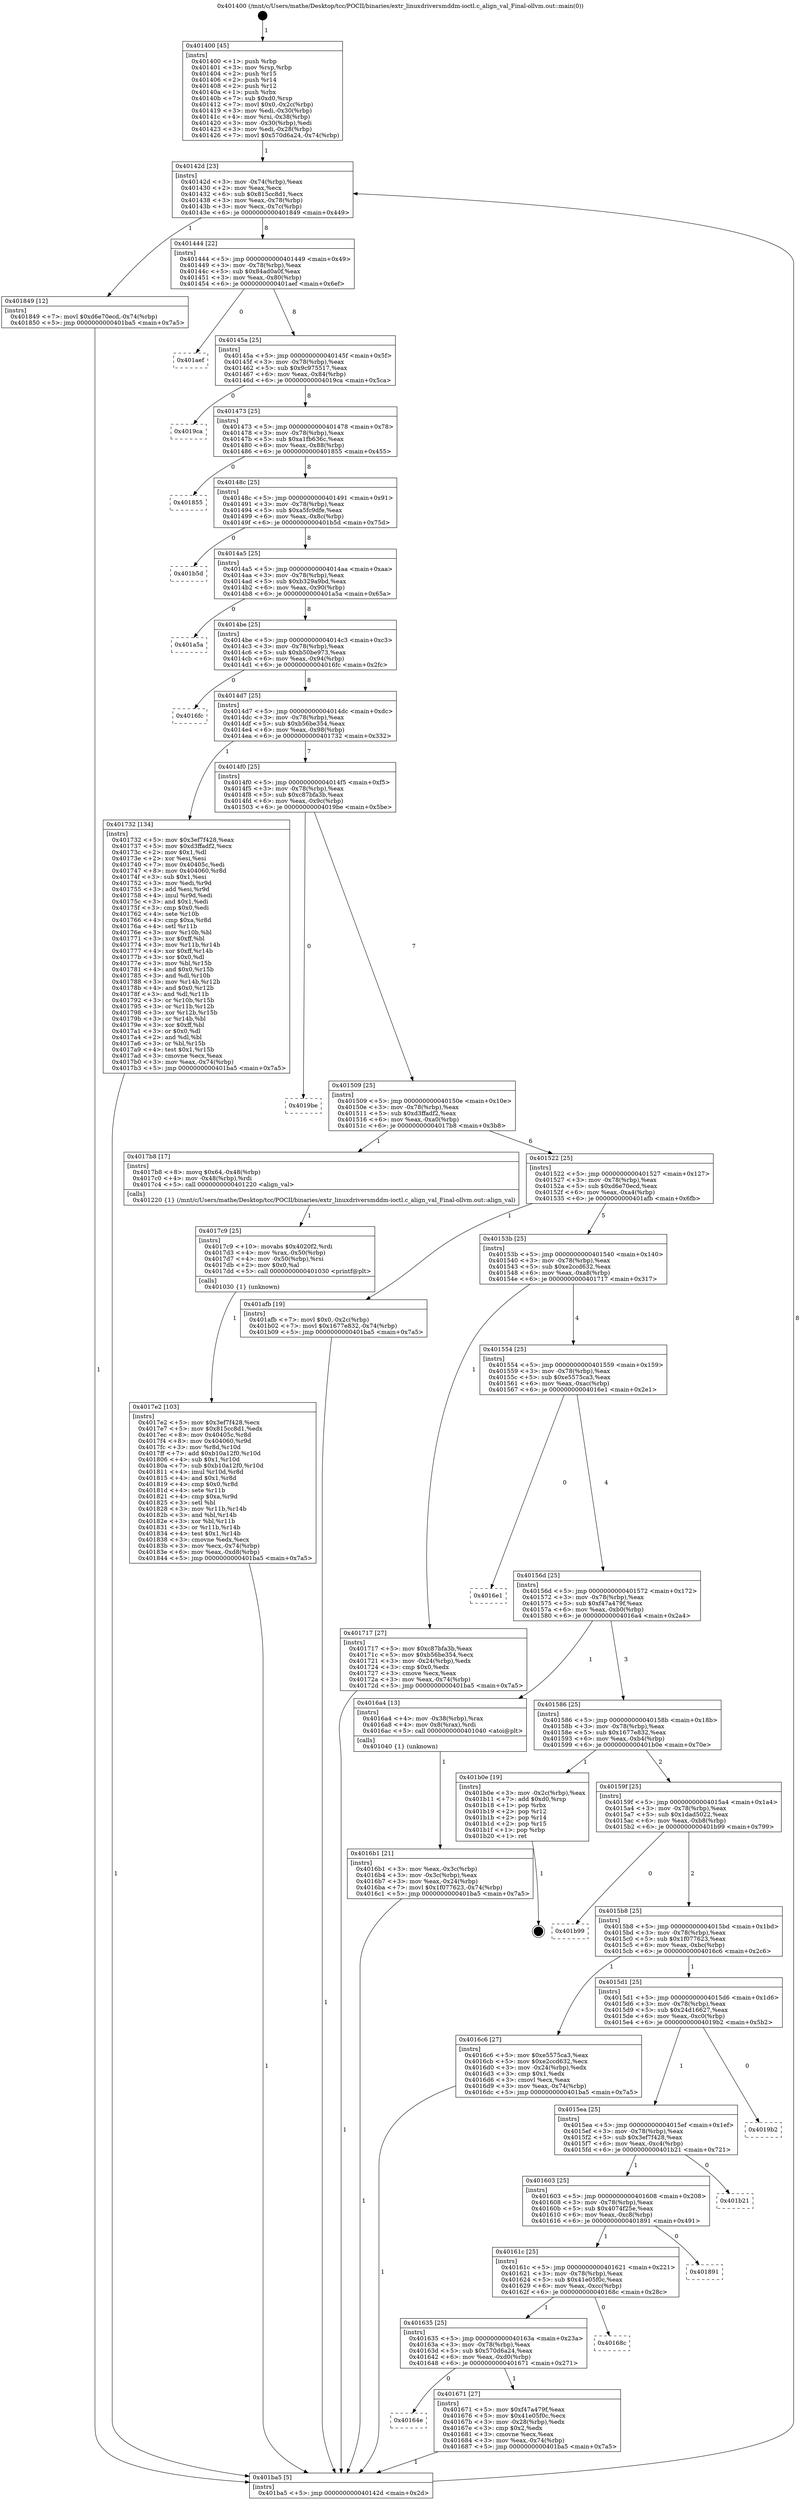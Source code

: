 digraph "0x401400" {
  label = "0x401400 (/mnt/c/Users/mathe/Desktop/tcc/POCII/binaries/extr_linuxdriversmddm-ioctl.c_align_val_Final-ollvm.out::main(0))"
  labelloc = "t"
  node[shape=record]

  Entry [label="",width=0.3,height=0.3,shape=circle,fillcolor=black,style=filled]
  "0x40142d" [label="{
     0x40142d [23]\l
     | [instrs]\l
     &nbsp;&nbsp;0x40142d \<+3\>: mov -0x74(%rbp),%eax\l
     &nbsp;&nbsp;0x401430 \<+2\>: mov %eax,%ecx\l
     &nbsp;&nbsp;0x401432 \<+6\>: sub $0x815cc8d1,%ecx\l
     &nbsp;&nbsp;0x401438 \<+3\>: mov %eax,-0x78(%rbp)\l
     &nbsp;&nbsp;0x40143b \<+3\>: mov %ecx,-0x7c(%rbp)\l
     &nbsp;&nbsp;0x40143e \<+6\>: je 0000000000401849 \<main+0x449\>\l
  }"]
  "0x401849" [label="{
     0x401849 [12]\l
     | [instrs]\l
     &nbsp;&nbsp;0x401849 \<+7\>: movl $0xd6e70ecd,-0x74(%rbp)\l
     &nbsp;&nbsp;0x401850 \<+5\>: jmp 0000000000401ba5 \<main+0x7a5\>\l
  }"]
  "0x401444" [label="{
     0x401444 [22]\l
     | [instrs]\l
     &nbsp;&nbsp;0x401444 \<+5\>: jmp 0000000000401449 \<main+0x49\>\l
     &nbsp;&nbsp;0x401449 \<+3\>: mov -0x78(%rbp),%eax\l
     &nbsp;&nbsp;0x40144c \<+5\>: sub $0x84ad0a0f,%eax\l
     &nbsp;&nbsp;0x401451 \<+3\>: mov %eax,-0x80(%rbp)\l
     &nbsp;&nbsp;0x401454 \<+6\>: je 0000000000401aef \<main+0x6ef\>\l
  }"]
  Exit [label="",width=0.3,height=0.3,shape=circle,fillcolor=black,style=filled,peripheries=2]
  "0x401aef" [label="{
     0x401aef\l
  }", style=dashed]
  "0x40145a" [label="{
     0x40145a [25]\l
     | [instrs]\l
     &nbsp;&nbsp;0x40145a \<+5\>: jmp 000000000040145f \<main+0x5f\>\l
     &nbsp;&nbsp;0x40145f \<+3\>: mov -0x78(%rbp),%eax\l
     &nbsp;&nbsp;0x401462 \<+5\>: sub $0x9c975517,%eax\l
     &nbsp;&nbsp;0x401467 \<+6\>: mov %eax,-0x84(%rbp)\l
     &nbsp;&nbsp;0x40146d \<+6\>: je 00000000004019ca \<main+0x5ca\>\l
  }"]
  "0x4017e2" [label="{
     0x4017e2 [103]\l
     | [instrs]\l
     &nbsp;&nbsp;0x4017e2 \<+5\>: mov $0x3ef7f428,%ecx\l
     &nbsp;&nbsp;0x4017e7 \<+5\>: mov $0x815cc8d1,%edx\l
     &nbsp;&nbsp;0x4017ec \<+8\>: mov 0x40405c,%r8d\l
     &nbsp;&nbsp;0x4017f4 \<+8\>: mov 0x404060,%r9d\l
     &nbsp;&nbsp;0x4017fc \<+3\>: mov %r8d,%r10d\l
     &nbsp;&nbsp;0x4017ff \<+7\>: add $0xb10a12f0,%r10d\l
     &nbsp;&nbsp;0x401806 \<+4\>: sub $0x1,%r10d\l
     &nbsp;&nbsp;0x40180a \<+7\>: sub $0xb10a12f0,%r10d\l
     &nbsp;&nbsp;0x401811 \<+4\>: imul %r10d,%r8d\l
     &nbsp;&nbsp;0x401815 \<+4\>: and $0x1,%r8d\l
     &nbsp;&nbsp;0x401819 \<+4\>: cmp $0x0,%r8d\l
     &nbsp;&nbsp;0x40181d \<+4\>: sete %r11b\l
     &nbsp;&nbsp;0x401821 \<+4\>: cmp $0xa,%r9d\l
     &nbsp;&nbsp;0x401825 \<+3\>: setl %bl\l
     &nbsp;&nbsp;0x401828 \<+3\>: mov %r11b,%r14b\l
     &nbsp;&nbsp;0x40182b \<+3\>: and %bl,%r14b\l
     &nbsp;&nbsp;0x40182e \<+3\>: xor %bl,%r11b\l
     &nbsp;&nbsp;0x401831 \<+3\>: or %r11b,%r14b\l
     &nbsp;&nbsp;0x401834 \<+4\>: test $0x1,%r14b\l
     &nbsp;&nbsp;0x401838 \<+3\>: cmovne %edx,%ecx\l
     &nbsp;&nbsp;0x40183b \<+3\>: mov %ecx,-0x74(%rbp)\l
     &nbsp;&nbsp;0x40183e \<+6\>: mov %eax,-0xd8(%rbp)\l
     &nbsp;&nbsp;0x401844 \<+5\>: jmp 0000000000401ba5 \<main+0x7a5\>\l
  }"]
  "0x4019ca" [label="{
     0x4019ca\l
  }", style=dashed]
  "0x401473" [label="{
     0x401473 [25]\l
     | [instrs]\l
     &nbsp;&nbsp;0x401473 \<+5\>: jmp 0000000000401478 \<main+0x78\>\l
     &nbsp;&nbsp;0x401478 \<+3\>: mov -0x78(%rbp),%eax\l
     &nbsp;&nbsp;0x40147b \<+5\>: sub $0xa1fb636c,%eax\l
     &nbsp;&nbsp;0x401480 \<+6\>: mov %eax,-0x88(%rbp)\l
     &nbsp;&nbsp;0x401486 \<+6\>: je 0000000000401855 \<main+0x455\>\l
  }"]
  "0x4017c9" [label="{
     0x4017c9 [25]\l
     | [instrs]\l
     &nbsp;&nbsp;0x4017c9 \<+10\>: movabs $0x4020f2,%rdi\l
     &nbsp;&nbsp;0x4017d3 \<+4\>: mov %rax,-0x50(%rbp)\l
     &nbsp;&nbsp;0x4017d7 \<+4\>: mov -0x50(%rbp),%rsi\l
     &nbsp;&nbsp;0x4017db \<+2\>: mov $0x0,%al\l
     &nbsp;&nbsp;0x4017dd \<+5\>: call 0000000000401030 \<printf@plt\>\l
     | [calls]\l
     &nbsp;&nbsp;0x401030 \{1\} (unknown)\l
  }"]
  "0x401855" [label="{
     0x401855\l
  }", style=dashed]
  "0x40148c" [label="{
     0x40148c [25]\l
     | [instrs]\l
     &nbsp;&nbsp;0x40148c \<+5\>: jmp 0000000000401491 \<main+0x91\>\l
     &nbsp;&nbsp;0x401491 \<+3\>: mov -0x78(%rbp),%eax\l
     &nbsp;&nbsp;0x401494 \<+5\>: sub $0xa5fc9dfe,%eax\l
     &nbsp;&nbsp;0x401499 \<+6\>: mov %eax,-0x8c(%rbp)\l
     &nbsp;&nbsp;0x40149f \<+6\>: je 0000000000401b5d \<main+0x75d\>\l
  }"]
  "0x4016b1" [label="{
     0x4016b1 [21]\l
     | [instrs]\l
     &nbsp;&nbsp;0x4016b1 \<+3\>: mov %eax,-0x3c(%rbp)\l
     &nbsp;&nbsp;0x4016b4 \<+3\>: mov -0x3c(%rbp),%eax\l
     &nbsp;&nbsp;0x4016b7 \<+3\>: mov %eax,-0x24(%rbp)\l
     &nbsp;&nbsp;0x4016ba \<+7\>: movl $0x1f077623,-0x74(%rbp)\l
     &nbsp;&nbsp;0x4016c1 \<+5\>: jmp 0000000000401ba5 \<main+0x7a5\>\l
  }"]
  "0x401b5d" [label="{
     0x401b5d\l
  }", style=dashed]
  "0x4014a5" [label="{
     0x4014a5 [25]\l
     | [instrs]\l
     &nbsp;&nbsp;0x4014a5 \<+5\>: jmp 00000000004014aa \<main+0xaa\>\l
     &nbsp;&nbsp;0x4014aa \<+3\>: mov -0x78(%rbp),%eax\l
     &nbsp;&nbsp;0x4014ad \<+5\>: sub $0xb329a9bd,%eax\l
     &nbsp;&nbsp;0x4014b2 \<+6\>: mov %eax,-0x90(%rbp)\l
     &nbsp;&nbsp;0x4014b8 \<+6\>: je 0000000000401a5a \<main+0x65a\>\l
  }"]
  "0x401400" [label="{
     0x401400 [45]\l
     | [instrs]\l
     &nbsp;&nbsp;0x401400 \<+1\>: push %rbp\l
     &nbsp;&nbsp;0x401401 \<+3\>: mov %rsp,%rbp\l
     &nbsp;&nbsp;0x401404 \<+2\>: push %r15\l
     &nbsp;&nbsp;0x401406 \<+2\>: push %r14\l
     &nbsp;&nbsp;0x401408 \<+2\>: push %r12\l
     &nbsp;&nbsp;0x40140a \<+1\>: push %rbx\l
     &nbsp;&nbsp;0x40140b \<+7\>: sub $0xd0,%rsp\l
     &nbsp;&nbsp;0x401412 \<+7\>: movl $0x0,-0x2c(%rbp)\l
     &nbsp;&nbsp;0x401419 \<+3\>: mov %edi,-0x30(%rbp)\l
     &nbsp;&nbsp;0x40141c \<+4\>: mov %rsi,-0x38(%rbp)\l
     &nbsp;&nbsp;0x401420 \<+3\>: mov -0x30(%rbp),%edi\l
     &nbsp;&nbsp;0x401423 \<+3\>: mov %edi,-0x28(%rbp)\l
     &nbsp;&nbsp;0x401426 \<+7\>: movl $0x570d6a24,-0x74(%rbp)\l
  }"]
  "0x401a5a" [label="{
     0x401a5a\l
  }", style=dashed]
  "0x4014be" [label="{
     0x4014be [25]\l
     | [instrs]\l
     &nbsp;&nbsp;0x4014be \<+5\>: jmp 00000000004014c3 \<main+0xc3\>\l
     &nbsp;&nbsp;0x4014c3 \<+3\>: mov -0x78(%rbp),%eax\l
     &nbsp;&nbsp;0x4014c6 \<+5\>: sub $0xb50be973,%eax\l
     &nbsp;&nbsp;0x4014cb \<+6\>: mov %eax,-0x94(%rbp)\l
     &nbsp;&nbsp;0x4014d1 \<+6\>: je 00000000004016fc \<main+0x2fc\>\l
  }"]
  "0x401ba5" [label="{
     0x401ba5 [5]\l
     | [instrs]\l
     &nbsp;&nbsp;0x401ba5 \<+5\>: jmp 000000000040142d \<main+0x2d\>\l
  }"]
  "0x4016fc" [label="{
     0x4016fc\l
  }", style=dashed]
  "0x4014d7" [label="{
     0x4014d7 [25]\l
     | [instrs]\l
     &nbsp;&nbsp;0x4014d7 \<+5\>: jmp 00000000004014dc \<main+0xdc\>\l
     &nbsp;&nbsp;0x4014dc \<+3\>: mov -0x78(%rbp),%eax\l
     &nbsp;&nbsp;0x4014df \<+5\>: sub $0xb56be354,%eax\l
     &nbsp;&nbsp;0x4014e4 \<+6\>: mov %eax,-0x98(%rbp)\l
     &nbsp;&nbsp;0x4014ea \<+6\>: je 0000000000401732 \<main+0x332\>\l
  }"]
  "0x40164e" [label="{
     0x40164e\l
  }", style=dashed]
  "0x401732" [label="{
     0x401732 [134]\l
     | [instrs]\l
     &nbsp;&nbsp;0x401732 \<+5\>: mov $0x3ef7f428,%eax\l
     &nbsp;&nbsp;0x401737 \<+5\>: mov $0xd3ffadf2,%ecx\l
     &nbsp;&nbsp;0x40173c \<+2\>: mov $0x1,%dl\l
     &nbsp;&nbsp;0x40173e \<+2\>: xor %esi,%esi\l
     &nbsp;&nbsp;0x401740 \<+7\>: mov 0x40405c,%edi\l
     &nbsp;&nbsp;0x401747 \<+8\>: mov 0x404060,%r8d\l
     &nbsp;&nbsp;0x40174f \<+3\>: sub $0x1,%esi\l
     &nbsp;&nbsp;0x401752 \<+3\>: mov %edi,%r9d\l
     &nbsp;&nbsp;0x401755 \<+3\>: add %esi,%r9d\l
     &nbsp;&nbsp;0x401758 \<+4\>: imul %r9d,%edi\l
     &nbsp;&nbsp;0x40175c \<+3\>: and $0x1,%edi\l
     &nbsp;&nbsp;0x40175f \<+3\>: cmp $0x0,%edi\l
     &nbsp;&nbsp;0x401762 \<+4\>: sete %r10b\l
     &nbsp;&nbsp;0x401766 \<+4\>: cmp $0xa,%r8d\l
     &nbsp;&nbsp;0x40176a \<+4\>: setl %r11b\l
     &nbsp;&nbsp;0x40176e \<+3\>: mov %r10b,%bl\l
     &nbsp;&nbsp;0x401771 \<+3\>: xor $0xff,%bl\l
     &nbsp;&nbsp;0x401774 \<+3\>: mov %r11b,%r14b\l
     &nbsp;&nbsp;0x401777 \<+4\>: xor $0xff,%r14b\l
     &nbsp;&nbsp;0x40177b \<+3\>: xor $0x0,%dl\l
     &nbsp;&nbsp;0x40177e \<+3\>: mov %bl,%r15b\l
     &nbsp;&nbsp;0x401781 \<+4\>: and $0x0,%r15b\l
     &nbsp;&nbsp;0x401785 \<+3\>: and %dl,%r10b\l
     &nbsp;&nbsp;0x401788 \<+3\>: mov %r14b,%r12b\l
     &nbsp;&nbsp;0x40178b \<+4\>: and $0x0,%r12b\l
     &nbsp;&nbsp;0x40178f \<+3\>: and %dl,%r11b\l
     &nbsp;&nbsp;0x401792 \<+3\>: or %r10b,%r15b\l
     &nbsp;&nbsp;0x401795 \<+3\>: or %r11b,%r12b\l
     &nbsp;&nbsp;0x401798 \<+3\>: xor %r12b,%r15b\l
     &nbsp;&nbsp;0x40179b \<+3\>: or %r14b,%bl\l
     &nbsp;&nbsp;0x40179e \<+3\>: xor $0xff,%bl\l
     &nbsp;&nbsp;0x4017a1 \<+3\>: or $0x0,%dl\l
     &nbsp;&nbsp;0x4017a4 \<+2\>: and %dl,%bl\l
     &nbsp;&nbsp;0x4017a6 \<+3\>: or %bl,%r15b\l
     &nbsp;&nbsp;0x4017a9 \<+4\>: test $0x1,%r15b\l
     &nbsp;&nbsp;0x4017ad \<+3\>: cmovne %ecx,%eax\l
     &nbsp;&nbsp;0x4017b0 \<+3\>: mov %eax,-0x74(%rbp)\l
     &nbsp;&nbsp;0x4017b3 \<+5\>: jmp 0000000000401ba5 \<main+0x7a5\>\l
  }"]
  "0x4014f0" [label="{
     0x4014f0 [25]\l
     | [instrs]\l
     &nbsp;&nbsp;0x4014f0 \<+5\>: jmp 00000000004014f5 \<main+0xf5\>\l
     &nbsp;&nbsp;0x4014f5 \<+3\>: mov -0x78(%rbp),%eax\l
     &nbsp;&nbsp;0x4014f8 \<+5\>: sub $0xc87bfa3b,%eax\l
     &nbsp;&nbsp;0x4014fd \<+6\>: mov %eax,-0x9c(%rbp)\l
     &nbsp;&nbsp;0x401503 \<+6\>: je 00000000004019be \<main+0x5be\>\l
  }"]
  "0x401671" [label="{
     0x401671 [27]\l
     | [instrs]\l
     &nbsp;&nbsp;0x401671 \<+5\>: mov $0xf47a479f,%eax\l
     &nbsp;&nbsp;0x401676 \<+5\>: mov $0x41e05f0c,%ecx\l
     &nbsp;&nbsp;0x40167b \<+3\>: mov -0x28(%rbp),%edx\l
     &nbsp;&nbsp;0x40167e \<+3\>: cmp $0x2,%edx\l
     &nbsp;&nbsp;0x401681 \<+3\>: cmovne %ecx,%eax\l
     &nbsp;&nbsp;0x401684 \<+3\>: mov %eax,-0x74(%rbp)\l
     &nbsp;&nbsp;0x401687 \<+5\>: jmp 0000000000401ba5 \<main+0x7a5\>\l
  }"]
  "0x4019be" [label="{
     0x4019be\l
  }", style=dashed]
  "0x401509" [label="{
     0x401509 [25]\l
     | [instrs]\l
     &nbsp;&nbsp;0x401509 \<+5\>: jmp 000000000040150e \<main+0x10e\>\l
     &nbsp;&nbsp;0x40150e \<+3\>: mov -0x78(%rbp),%eax\l
     &nbsp;&nbsp;0x401511 \<+5\>: sub $0xd3ffadf2,%eax\l
     &nbsp;&nbsp;0x401516 \<+6\>: mov %eax,-0xa0(%rbp)\l
     &nbsp;&nbsp;0x40151c \<+6\>: je 00000000004017b8 \<main+0x3b8\>\l
  }"]
  "0x401635" [label="{
     0x401635 [25]\l
     | [instrs]\l
     &nbsp;&nbsp;0x401635 \<+5\>: jmp 000000000040163a \<main+0x23a\>\l
     &nbsp;&nbsp;0x40163a \<+3\>: mov -0x78(%rbp),%eax\l
     &nbsp;&nbsp;0x40163d \<+5\>: sub $0x570d6a24,%eax\l
     &nbsp;&nbsp;0x401642 \<+6\>: mov %eax,-0xd0(%rbp)\l
     &nbsp;&nbsp;0x401648 \<+6\>: je 0000000000401671 \<main+0x271\>\l
  }"]
  "0x4017b8" [label="{
     0x4017b8 [17]\l
     | [instrs]\l
     &nbsp;&nbsp;0x4017b8 \<+8\>: movq $0x64,-0x48(%rbp)\l
     &nbsp;&nbsp;0x4017c0 \<+4\>: mov -0x48(%rbp),%rdi\l
     &nbsp;&nbsp;0x4017c4 \<+5\>: call 0000000000401220 \<align_val\>\l
     | [calls]\l
     &nbsp;&nbsp;0x401220 \{1\} (/mnt/c/Users/mathe/Desktop/tcc/POCII/binaries/extr_linuxdriversmddm-ioctl.c_align_val_Final-ollvm.out::align_val)\l
  }"]
  "0x401522" [label="{
     0x401522 [25]\l
     | [instrs]\l
     &nbsp;&nbsp;0x401522 \<+5\>: jmp 0000000000401527 \<main+0x127\>\l
     &nbsp;&nbsp;0x401527 \<+3\>: mov -0x78(%rbp),%eax\l
     &nbsp;&nbsp;0x40152a \<+5\>: sub $0xd6e70ecd,%eax\l
     &nbsp;&nbsp;0x40152f \<+6\>: mov %eax,-0xa4(%rbp)\l
     &nbsp;&nbsp;0x401535 \<+6\>: je 0000000000401afb \<main+0x6fb\>\l
  }"]
  "0x40168c" [label="{
     0x40168c\l
  }", style=dashed]
  "0x401afb" [label="{
     0x401afb [19]\l
     | [instrs]\l
     &nbsp;&nbsp;0x401afb \<+7\>: movl $0x0,-0x2c(%rbp)\l
     &nbsp;&nbsp;0x401b02 \<+7\>: movl $0x1677e832,-0x74(%rbp)\l
     &nbsp;&nbsp;0x401b09 \<+5\>: jmp 0000000000401ba5 \<main+0x7a5\>\l
  }"]
  "0x40153b" [label="{
     0x40153b [25]\l
     | [instrs]\l
     &nbsp;&nbsp;0x40153b \<+5\>: jmp 0000000000401540 \<main+0x140\>\l
     &nbsp;&nbsp;0x401540 \<+3\>: mov -0x78(%rbp),%eax\l
     &nbsp;&nbsp;0x401543 \<+5\>: sub $0xe2ccd632,%eax\l
     &nbsp;&nbsp;0x401548 \<+6\>: mov %eax,-0xa8(%rbp)\l
     &nbsp;&nbsp;0x40154e \<+6\>: je 0000000000401717 \<main+0x317\>\l
  }"]
  "0x40161c" [label="{
     0x40161c [25]\l
     | [instrs]\l
     &nbsp;&nbsp;0x40161c \<+5\>: jmp 0000000000401621 \<main+0x221\>\l
     &nbsp;&nbsp;0x401621 \<+3\>: mov -0x78(%rbp),%eax\l
     &nbsp;&nbsp;0x401624 \<+5\>: sub $0x41e05f0c,%eax\l
     &nbsp;&nbsp;0x401629 \<+6\>: mov %eax,-0xcc(%rbp)\l
     &nbsp;&nbsp;0x40162f \<+6\>: je 000000000040168c \<main+0x28c\>\l
  }"]
  "0x401717" [label="{
     0x401717 [27]\l
     | [instrs]\l
     &nbsp;&nbsp;0x401717 \<+5\>: mov $0xc87bfa3b,%eax\l
     &nbsp;&nbsp;0x40171c \<+5\>: mov $0xb56be354,%ecx\l
     &nbsp;&nbsp;0x401721 \<+3\>: mov -0x24(%rbp),%edx\l
     &nbsp;&nbsp;0x401724 \<+3\>: cmp $0x0,%edx\l
     &nbsp;&nbsp;0x401727 \<+3\>: cmove %ecx,%eax\l
     &nbsp;&nbsp;0x40172a \<+3\>: mov %eax,-0x74(%rbp)\l
     &nbsp;&nbsp;0x40172d \<+5\>: jmp 0000000000401ba5 \<main+0x7a5\>\l
  }"]
  "0x401554" [label="{
     0x401554 [25]\l
     | [instrs]\l
     &nbsp;&nbsp;0x401554 \<+5\>: jmp 0000000000401559 \<main+0x159\>\l
     &nbsp;&nbsp;0x401559 \<+3\>: mov -0x78(%rbp),%eax\l
     &nbsp;&nbsp;0x40155c \<+5\>: sub $0xe5575ca3,%eax\l
     &nbsp;&nbsp;0x401561 \<+6\>: mov %eax,-0xac(%rbp)\l
     &nbsp;&nbsp;0x401567 \<+6\>: je 00000000004016e1 \<main+0x2e1\>\l
  }"]
  "0x401891" [label="{
     0x401891\l
  }", style=dashed]
  "0x4016e1" [label="{
     0x4016e1\l
  }", style=dashed]
  "0x40156d" [label="{
     0x40156d [25]\l
     | [instrs]\l
     &nbsp;&nbsp;0x40156d \<+5\>: jmp 0000000000401572 \<main+0x172\>\l
     &nbsp;&nbsp;0x401572 \<+3\>: mov -0x78(%rbp),%eax\l
     &nbsp;&nbsp;0x401575 \<+5\>: sub $0xf47a479f,%eax\l
     &nbsp;&nbsp;0x40157a \<+6\>: mov %eax,-0xb0(%rbp)\l
     &nbsp;&nbsp;0x401580 \<+6\>: je 00000000004016a4 \<main+0x2a4\>\l
  }"]
  "0x401603" [label="{
     0x401603 [25]\l
     | [instrs]\l
     &nbsp;&nbsp;0x401603 \<+5\>: jmp 0000000000401608 \<main+0x208\>\l
     &nbsp;&nbsp;0x401608 \<+3\>: mov -0x78(%rbp),%eax\l
     &nbsp;&nbsp;0x40160b \<+5\>: sub $0x4074f25e,%eax\l
     &nbsp;&nbsp;0x401610 \<+6\>: mov %eax,-0xc8(%rbp)\l
     &nbsp;&nbsp;0x401616 \<+6\>: je 0000000000401891 \<main+0x491\>\l
  }"]
  "0x4016a4" [label="{
     0x4016a4 [13]\l
     | [instrs]\l
     &nbsp;&nbsp;0x4016a4 \<+4\>: mov -0x38(%rbp),%rax\l
     &nbsp;&nbsp;0x4016a8 \<+4\>: mov 0x8(%rax),%rdi\l
     &nbsp;&nbsp;0x4016ac \<+5\>: call 0000000000401040 \<atoi@plt\>\l
     | [calls]\l
     &nbsp;&nbsp;0x401040 \{1\} (unknown)\l
  }"]
  "0x401586" [label="{
     0x401586 [25]\l
     | [instrs]\l
     &nbsp;&nbsp;0x401586 \<+5\>: jmp 000000000040158b \<main+0x18b\>\l
     &nbsp;&nbsp;0x40158b \<+3\>: mov -0x78(%rbp),%eax\l
     &nbsp;&nbsp;0x40158e \<+5\>: sub $0x1677e832,%eax\l
     &nbsp;&nbsp;0x401593 \<+6\>: mov %eax,-0xb4(%rbp)\l
     &nbsp;&nbsp;0x401599 \<+6\>: je 0000000000401b0e \<main+0x70e\>\l
  }"]
  "0x401b21" [label="{
     0x401b21\l
  }", style=dashed]
  "0x401b0e" [label="{
     0x401b0e [19]\l
     | [instrs]\l
     &nbsp;&nbsp;0x401b0e \<+3\>: mov -0x2c(%rbp),%eax\l
     &nbsp;&nbsp;0x401b11 \<+7\>: add $0xd0,%rsp\l
     &nbsp;&nbsp;0x401b18 \<+1\>: pop %rbx\l
     &nbsp;&nbsp;0x401b19 \<+2\>: pop %r12\l
     &nbsp;&nbsp;0x401b1b \<+2\>: pop %r14\l
     &nbsp;&nbsp;0x401b1d \<+2\>: pop %r15\l
     &nbsp;&nbsp;0x401b1f \<+1\>: pop %rbp\l
     &nbsp;&nbsp;0x401b20 \<+1\>: ret\l
  }"]
  "0x40159f" [label="{
     0x40159f [25]\l
     | [instrs]\l
     &nbsp;&nbsp;0x40159f \<+5\>: jmp 00000000004015a4 \<main+0x1a4\>\l
     &nbsp;&nbsp;0x4015a4 \<+3\>: mov -0x78(%rbp),%eax\l
     &nbsp;&nbsp;0x4015a7 \<+5\>: sub $0x1dad5022,%eax\l
     &nbsp;&nbsp;0x4015ac \<+6\>: mov %eax,-0xb8(%rbp)\l
     &nbsp;&nbsp;0x4015b2 \<+6\>: je 0000000000401b99 \<main+0x799\>\l
  }"]
  "0x4015ea" [label="{
     0x4015ea [25]\l
     | [instrs]\l
     &nbsp;&nbsp;0x4015ea \<+5\>: jmp 00000000004015ef \<main+0x1ef\>\l
     &nbsp;&nbsp;0x4015ef \<+3\>: mov -0x78(%rbp),%eax\l
     &nbsp;&nbsp;0x4015f2 \<+5\>: sub $0x3ef7f428,%eax\l
     &nbsp;&nbsp;0x4015f7 \<+6\>: mov %eax,-0xc4(%rbp)\l
     &nbsp;&nbsp;0x4015fd \<+6\>: je 0000000000401b21 \<main+0x721\>\l
  }"]
  "0x401b99" [label="{
     0x401b99\l
  }", style=dashed]
  "0x4015b8" [label="{
     0x4015b8 [25]\l
     | [instrs]\l
     &nbsp;&nbsp;0x4015b8 \<+5\>: jmp 00000000004015bd \<main+0x1bd\>\l
     &nbsp;&nbsp;0x4015bd \<+3\>: mov -0x78(%rbp),%eax\l
     &nbsp;&nbsp;0x4015c0 \<+5\>: sub $0x1f077623,%eax\l
     &nbsp;&nbsp;0x4015c5 \<+6\>: mov %eax,-0xbc(%rbp)\l
     &nbsp;&nbsp;0x4015cb \<+6\>: je 00000000004016c6 \<main+0x2c6\>\l
  }"]
  "0x4019b2" [label="{
     0x4019b2\l
  }", style=dashed]
  "0x4016c6" [label="{
     0x4016c6 [27]\l
     | [instrs]\l
     &nbsp;&nbsp;0x4016c6 \<+5\>: mov $0xe5575ca3,%eax\l
     &nbsp;&nbsp;0x4016cb \<+5\>: mov $0xe2ccd632,%ecx\l
     &nbsp;&nbsp;0x4016d0 \<+3\>: mov -0x24(%rbp),%edx\l
     &nbsp;&nbsp;0x4016d3 \<+3\>: cmp $0x1,%edx\l
     &nbsp;&nbsp;0x4016d6 \<+3\>: cmovl %ecx,%eax\l
     &nbsp;&nbsp;0x4016d9 \<+3\>: mov %eax,-0x74(%rbp)\l
     &nbsp;&nbsp;0x4016dc \<+5\>: jmp 0000000000401ba5 \<main+0x7a5\>\l
  }"]
  "0x4015d1" [label="{
     0x4015d1 [25]\l
     | [instrs]\l
     &nbsp;&nbsp;0x4015d1 \<+5\>: jmp 00000000004015d6 \<main+0x1d6\>\l
     &nbsp;&nbsp;0x4015d6 \<+3\>: mov -0x78(%rbp),%eax\l
     &nbsp;&nbsp;0x4015d9 \<+5\>: sub $0x24d16627,%eax\l
     &nbsp;&nbsp;0x4015de \<+6\>: mov %eax,-0xc0(%rbp)\l
     &nbsp;&nbsp;0x4015e4 \<+6\>: je 00000000004019b2 \<main+0x5b2\>\l
  }"]
  Entry -> "0x401400" [label=" 1"]
  "0x40142d" -> "0x401849" [label=" 1"]
  "0x40142d" -> "0x401444" [label=" 8"]
  "0x401b0e" -> Exit [label=" 1"]
  "0x401444" -> "0x401aef" [label=" 0"]
  "0x401444" -> "0x40145a" [label=" 8"]
  "0x401afb" -> "0x401ba5" [label=" 1"]
  "0x40145a" -> "0x4019ca" [label=" 0"]
  "0x40145a" -> "0x401473" [label=" 8"]
  "0x401849" -> "0x401ba5" [label=" 1"]
  "0x401473" -> "0x401855" [label=" 0"]
  "0x401473" -> "0x40148c" [label=" 8"]
  "0x4017e2" -> "0x401ba5" [label=" 1"]
  "0x40148c" -> "0x401b5d" [label=" 0"]
  "0x40148c" -> "0x4014a5" [label=" 8"]
  "0x4017c9" -> "0x4017e2" [label=" 1"]
  "0x4014a5" -> "0x401a5a" [label=" 0"]
  "0x4014a5" -> "0x4014be" [label=" 8"]
  "0x4017b8" -> "0x4017c9" [label=" 1"]
  "0x4014be" -> "0x4016fc" [label=" 0"]
  "0x4014be" -> "0x4014d7" [label=" 8"]
  "0x401732" -> "0x401ba5" [label=" 1"]
  "0x4014d7" -> "0x401732" [label=" 1"]
  "0x4014d7" -> "0x4014f0" [label=" 7"]
  "0x401717" -> "0x401ba5" [label=" 1"]
  "0x4014f0" -> "0x4019be" [label=" 0"]
  "0x4014f0" -> "0x401509" [label=" 7"]
  "0x4016c6" -> "0x401ba5" [label=" 1"]
  "0x401509" -> "0x4017b8" [label=" 1"]
  "0x401509" -> "0x401522" [label=" 6"]
  "0x4016a4" -> "0x4016b1" [label=" 1"]
  "0x401522" -> "0x401afb" [label=" 1"]
  "0x401522" -> "0x40153b" [label=" 5"]
  "0x401ba5" -> "0x40142d" [label=" 8"]
  "0x40153b" -> "0x401717" [label=" 1"]
  "0x40153b" -> "0x401554" [label=" 4"]
  "0x401671" -> "0x401ba5" [label=" 1"]
  "0x401554" -> "0x4016e1" [label=" 0"]
  "0x401554" -> "0x40156d" [label=" 4"]
  "0x401635" -> "0x40164e" [label=" 0"]
  "0x40156d" -> "0x4016a4" [label=" 1"]
  "0x40156d" -> "0x401586" [label=" 3"]
  "0x4016b1" -> "0x401ba5" [label=" 1"]
  "0x401586" -> "0x401b0e" [label=" 1"]
  "0x401586" -> "0x40159f" [label=" 2"]
  "0x40161c" -> "0x401635" [label=" 1"]
  "0x40159f" -> "0x401b99" [label=" 0"]
  "0x40159f" -> "0x4015b8" [label=" 2"]
  "0x401400" -> "0x40142d" [label=" 1"]
  "0x4015b8" -> "0x4016c6" [label=" 1"]
  "0x4015b8" -> "0x4015d1" [label=" 1"]
  "0x401603" -> "0x40161c" [label=" 1"]
  "0x4015d1" -> "0x4019b2" [label=" 0"]
  "0x4015d1" -> "0x4015ea" [label=" 1"]
  "0x40161c" -> "0x40168c" [label=" 0"]
  "0x4015ea" -> "0x401b21" [label=" 0"]
  "0x4015ea" -> "0x401603" [label=" 1"]
  "0x401635" -> "0x401671" [label=" 1"]
  "0x401603" -> "0x401891" [label=" 0"]
}
